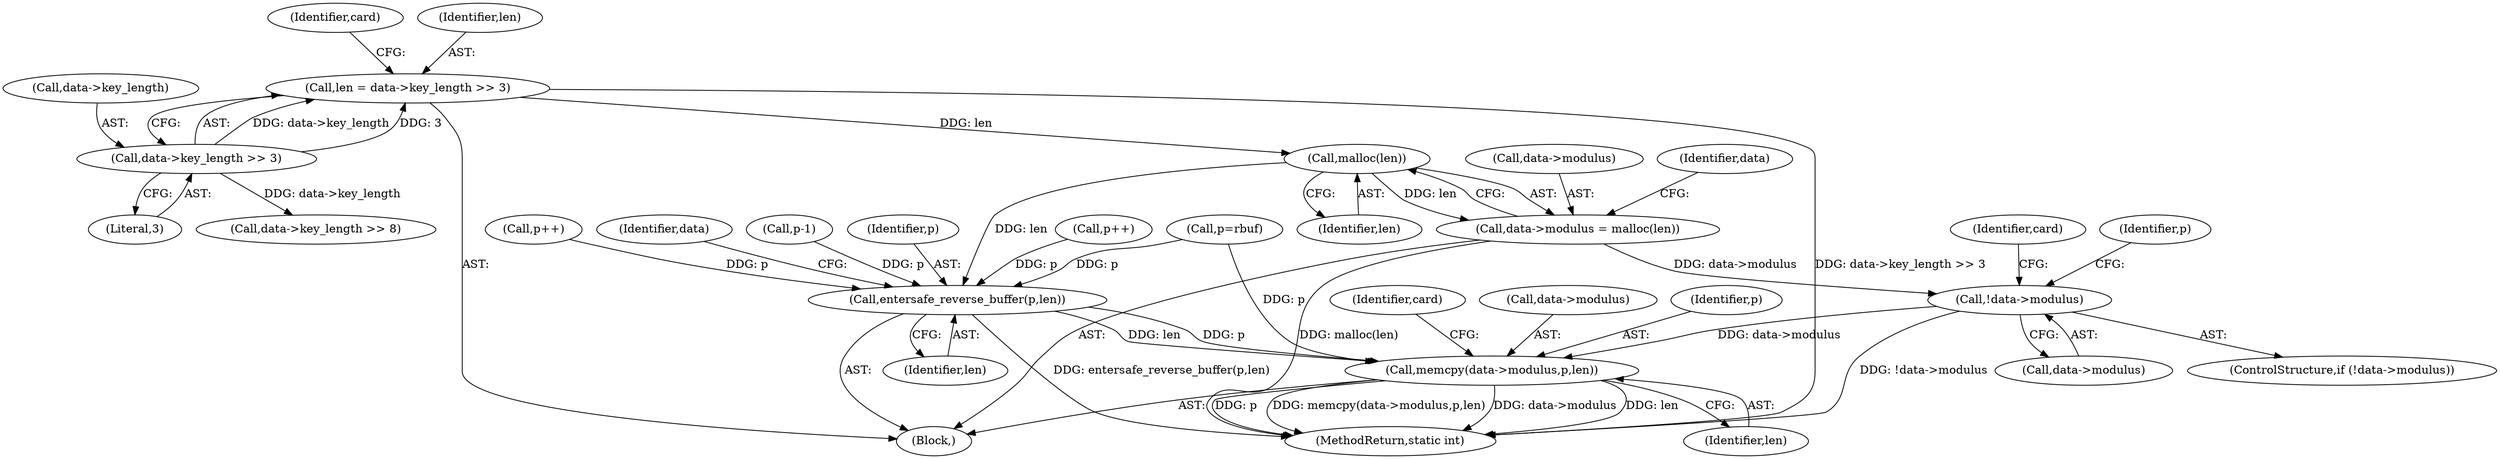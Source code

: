 digraph "0_OpenSC_8fe377e93b4b56060e5bbfb6f3142ceaeca744fa_5@API" {
"1000357" [label="(Call,malloc(len))"];
"1000110" [label="(Call,len = data->key_length >> 3)"];
"1000112" [label="(Call,data->key_length >> 3)"];
"1000353" [label="(Call,data->modulus = malloc(len))"];
"1000360" [label="(Call,!data->modulus)"];
"1000444" [label="(Call,memcpy(data->modulus,p,len))"];
"1000441" [label="(Call,entersafe_reverse_buffer(p,len))"];
"1000116" [label="(Literal,3)"];
"1000112" [label="(Call,data->key_length >> 3)"];
"1000354" [label="(Call,data->modulus)"];
"1000371" [label="(Identifier,p)"];
"1000359" [label="(ControlStructure,if (!data->modulus))"];
"1000370" [label="(Call,p=rbuf)"];
"1000107" [label="(Block,)"];
"1000361" [label="(Call,data->modulus)"];
"1000358" [label="(Identifier,len)"];
"1000443" [label="(Identifier,len)"];
"1000456" [label="(MethodReturn,static int)"];
"1000437" [label="(Call,p++)"];
"1000110" [label="(Call,len = data->key_length >> 3)"];
"1000446" [label="(Identifier,data)"];
"1000416" [label="(Call,p-1)"];
"1000360" [label="(Call,!data->modulus)"];
"1000444" [label="(Call,memcpy(data->modulus,p,len))"];
"1000357" [label="(Call,malloc(len))"];
"1000452" [label="(Identifier,card)"];
"1000353" [label="(Call,data->modulus = malloc(len))"];
"1000366" [label="(Identifier,card)"];
"1000123" [label="(Identifier,card)"];
"1000445" [label="(Call,data->modulus)"];
"1000111" [label="(Identifier,len)"];
"1000442" [label="(Identifier,p)"];
"1000449" [label="(Identifier,len)"];
"1000231" [label="(Call,data->key_length >> 8)"];
"1000113" [label="(Call,data->key_length)"];
"1000441" [label="(Call,entersafe_reverse_buffer(p,len))"];
"1000362" [label="(Identifier,data)"];
"1000448" [label="(Identifier,p)"];
"1000407" [label="(Call,p++)"];
"1000357" -> "1000353"  [label="AST: "];
"1000357" -> "1000358"  [label="CFG: "];
"1000358" -> "1000357"  [label="AST: "];
"1000353" -> "1000357"  [label="CFG: "];
"1000357" -> "1000353"  [label="DDG: len"];
"1000110" -> "1000357"  [label="DDG: len"];
"1000357" -> "1000441"  [label="DDG: len"];
"1000110" -> "1000107"  [label="AST: "];
"1000110" -> "1000112"  [label="CFG: "];
"1000111" -> "1000110"  [label="AST: "];
"1000112" -> "1000110"  [label="AST: "];
"1000123" -> "1000110"  [label="CFG: "];
"1000110" -> "1000456"  [label="DDG: data->key_length >> 3"];
"1000112" -> "1000110"  [label="DDG: data->key_length"];
"1000112" -> "1000110"  [label="DDG: 3"];
"1000112" -> "1000116"  [label="CFG: "];
"1000113" -> "1000112"  [label="AST: "];
"1000116" -> "1000112"  [label="AST: "];
"1000112" -> "1000231"  [label="DDG: data->key_length"];
"1000353" -> "1000107"  [label="AST: "];
"1000354" -> "1000353"  [label="AST: "];
"1000362" -> "1000353"  [label="CFG: "];
"1000353" -> "1000456"  [label="DDG: malloc(len)"];
"1000353" -> "1000360"  [label="DDG: data->modulus"];
"1000360" -> "1000359"  [label="AST: "];
"1000360" -> "1000361"  [label="CFG: "];
"1000361" -> "1000360"  [label="AST: "];
"1000366" -> "1000360"  [label="CFG: "];
"1000371" -> "1000360"  [label="CFG: "];
"1000360" -> "1000456"  [label="DDG: !data->modulus"];
"1000360" -> "1000444"  [label="DDG: data->modulus"];
"1000444" -> "1000107"  [label="AST: "];
"1000444" -> "1000449"  [label="CFG: "];
"1000445" -> "1000444"  [label="AST: "];
"1000448" -> "1000444"  [label="AST: "];
"1000449" -> "1000444"  [label="AST: "];
"1000452" -> "1000444"  [label="CFG: "];
"1000444" -> "1000456"  [label="DDG: data->modulus"];
"1000444" -> "1000456"  [label="DDG: len"];
"1000444" -> "1000456"  [label="DDG: p"];
"1000444" -> "1000456"  [label="DDG: memcpy(data->modulus,p,len)"];
"1000441" -> "1000444"  [label="DDG: p"];
"1000441" -> "1000444"  [label="DDG: len"];
"1000370" -> "1000444"  [label="DDG: p"];
"1000441" -> "1000107"  [label="AST: "];
"1000441" -> "1000443"  [label="CFG: "];
"1000442" -> "1000441"  [label="AST: "];
"1000443" -> "1000441"  [label="AST: "];
"1000446" -> "1000441"  [label="CFG: "];
"1000441" -> "1000456"  [label="DDG: entersafe_reverse_buffer(p,len)"];
"1000416" -> "1000441"  [label="DDG: p"];
"1000407" -> "1000441"  [label="DDG: p"];
"1000437" -> "1000441"  [label="DDG: p"];
"1000370" -> "1000441"  [label="DDG: p"];
}
